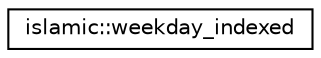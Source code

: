 digraph "Graphical Class Hierarchy"
{
 // LATEX_PDF_SIZE
  edge [fontname="Helvetica",fontsize="10",labelfontname="Helvetica",labelfontsize="10"];
  node [fontname="Helvetica",fontsize="10",shape=record];
  rankdir="LR";
  Node0 [label="islamic::weekday_indexed",height=0.2,width=0.4,color="black", fillcolor="white", style="filled",URL="$classislamic_1_1weekday__indexed.html",tooltip=" "];
}
